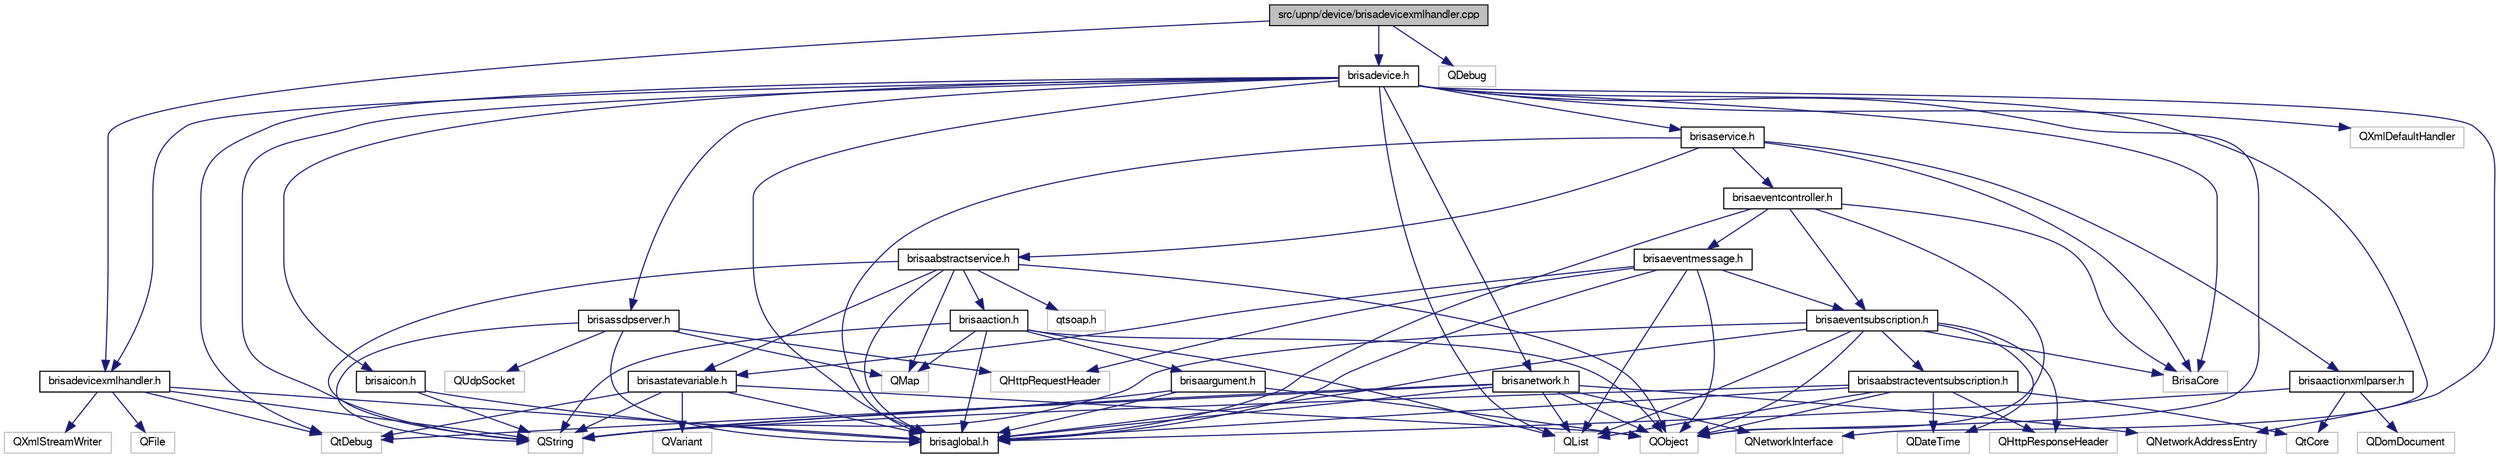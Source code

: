 digraph G
{
  bgcolor="transparent";
  edge [fontname="FreeSans",fontsize="10",labelfontname="FreeSans",labelfontsize="10"];
  node [fontname="FreeSans",fontsize="10",shape=record];
  Node1 [label="src/upnp/device/brisadevicexmlhandler.cpp",height=0.2,width=0.4,color="black", fillcolor="grey75", style="filled" fontcolor="black"];
  Node1 -> Node2 [color="midnightblue",fontsize="10",style="solid"];
  Node2 [label="brisadevicexmlhandler.h",height=0.2,width=0.4,color="black",URL="$brisadevicexmlhandler_8h.html"];
  Node2 -> Node3 [color="midnightblue",fontsize="10",style="solid"];
  Node3 [label="QXmlStreamWriter",height=0.2,width=0.4,color="grey75"];
  Node2 -> Node4 [color="midnightblue",fontsize="10",style="solid"];
  Node4 [label="QString",height=0.2,width=0.4,color="grey75"];
  Node2 -> Node5 [color="midnightblue",fontsize="10",style="solid"];
  Node5 [label="QFile",height=0.2,width=0.4,color="grey75"];
  Node2 -> Node6 [color="midnightblue",fontsize="10",style="solid"];
  Node6 [label="QtDebug",height=0.2,width=0.4,color="grey75"];
  Node2 -> Node7 [color="midnightblue",fontsize="10",style="solid"];
  Node7 [label="brisaglobal.h",height=0.2,width=0.4,color="black",URL="$brisaglobal_8h.html"];
  Node1 -> Node8 [color="midnightblue",fontsize="10",style="solid"];
  Node8 [label="brisadevice.h",height=0.2,width=0.4,color="black",URL="$brisadevice_8h.html"];
  Node8 -> Node4 [color="midnightblue",fontsize="10",style="solid"];
  Node8 -> Node9 [color="midnightblue",fontsize="10",style="solid"];
  Node9 [label="QList",height=0.2,width=0.4,color="grey75"];
  Node8 -> Node10 [color="midnightblue",fontsize="10",style="solid"];
  Node10 [label="QXmlDefaultHandler",height=0.2,width=0.4,color="grey75"];
  Node8 -> Node11 [color="midnightblue",fontsize="10",style="solid"];
  Node11 [label="QNetworkInterface",height=0.2,width=0.4,color="grey75"];
  Node8 -> Node12 [color="midnightblue",fontsize="10",style="solid"];
  Node12 [label="QNetworkAddressEntry",height=0.2,width=0.4,color="grey75"];
  Node8 -> Node6 [color="midnightblue",fontsize="10",style="solid"];
  Node8 -> Node13 [color="midnightblue",fontsize="10",style="solid"];
  Node13 [label="QObject",height=0.2,width=0.4,color="grey75"];
  Node8 -> Node14 [color="midnightblue",fontsize="10",style="solid"];
  Node14 [label="BrisaCore",height=0.2,width=0.4,color="grey75"];
  Node8 -> Node15 [color="midnightblue",fontsize="10",style="solid"];
  Node15 [label="brisanetwork.h",height=0.2,width=0.4,color="black",URL="$brisanetwork_8h.html"];
  Node15 -> Node4 [color="midnightblue",fontsize="10",style="solid"];
  Node15 -> Node9 [color="midnightblue",fontsize="10",style="solid"];
  Node15 -> Node11 [color="midnightblue",fontsize="10",style="solid"];
  Node15 -> Node12 [color="midnightblue",fontsize="10",style="solid"];
  Node15 -> Node6 [color="midnightblue",fontsize="10",style="solid"];
  Node15 -> Node13 [color="midnightblue",fontsize="10",style="solid"];
  Node15 -> Node7 [color="midnightblue",fontsize="10",style="solid"];
  Node8 -> Node2 [color="midnightblue",fontsize="10",style="solid"];
  Node8 -> Node16 [color="midnightblue",fontsize="10",style="solid"];
  Node16 [label="brisaservice.h",height=0.2,width=0.4,color="black",URL="$brisaservice_8h.html"];
  Node16 -> Node17 [color="midnightblue",fontsize="10",style="solid"];
  Node17 [label="brisaabstractservice.h",height=0.2,width=0.4,color="black",URL="$brisaabstractservice_8h.html"];
  Node17 -> Node18 [color="midnightblue",fontsize="10",style="solid"];
  Node18 [label="brisaaction.h",height=0.2,width=0.4,color="black",URL="$brisaaction_8h.html"];
  Node18 -> Node19 [color="midnightblue",fontsize="10",style="solid"];
  Node19 [label="brisaargument.h",height=0.2,width=0.4,color="black",URL="$brisaargument_8h.html"];
  Node19 -> Node13 [color="midnightblue",fontsize="10",style="solid"];
  Node19 -> Node4 [color="midnightblue",fontsize="10",style="solid"];
  Node19 -> Node7 [color="midnightblue",fontsize="10",style="solid"];
  Node18 -> Node7 [color="midnightblue",fontsize="10",style="solid"];
  Node18 -> Node4 [color="midnightblue",fontsize="10",style="solid"];
  Node18 -> Node9 [color="midnightblue",fontsize="10",style="solid"];
  Node18 -> Node20 [color="midnightblue",fontsize="10",style="solid"];
  Node20 [label="QMap",height=0.2,width=0.4,color="grey75"];
  Node18 -> Node13 [color="midnightblue",fontsize="10",style="solid"];
  Node17 -> Node21 [color="midnightblue",fontsize="10",style="solid"];
  Node21 [label="brisastatevariable.h",height=0.2,width=0.4,color="black",URL="$brisastatevariable_8h.html"];
  Node21 -> Node4 [color="midnightblue",fontsize="10",style="solid"];
  Node21 -> Node22 [color="midnightblue",fontsize="10",style="solid"];
  Node22 [label="QVariant",height=0.2,width=0.4,color="grey75"];
  Node21 -> Node13 [color="midnightblue",fontsize="10",style="solid"];
  Node21 -> Node6 [color="midnightblue",fontsize="10",style="solid"];
  Node21 -> Node7 [color="midnightblue",fontsize="10",style="solid"];
  Node17 -> Node7 [color="midnightblue",fontsize="10",style="solid"];
  Node17 -> Node23 [color="midnightblue",fontsize="10",style="solid"];
  Node23 [label="qtsoap.h",height=0.2,width=0.4,color="grey75"];
  Node17 -> Node20 [color="midnightblue",fontsize="10",style="solid"];
  Node17 -> Node4 [color="midnightblue",fontsize="10",style="solid"];
  Node17 -> Node13 [color="midnightblue",fontsize="10",style="solid"];
  Node16 -> Node7 [color="midnightblue",fontsize="10",style="solid"];
  Node16 -> Node24 [color="midnightblue",fontsize="10",style="solid"];
  Node24 [label="brisaeventcontroller.h",height=0.2,width=0.4,color="black",URL="$brisaeventcontroller_8h.html"];
  Node24 -> Node25 [color="midnightblue",fontsize="10",style="solid"];
  Node25 [label="brisaeventmessage.h",height=0.2,width=0.4,color="black",URL="$brisaeventmessage_8h.html"];
  Node25 -> Node13 [color="midnightblue",fontsize="10",style="solid"];
  Node25 -> Node9 [color="midnightblue",fontsize="10",style="solid"];
  Node25 -> Node26 [color="midnightblue",fontsize="10",style="solid"];
  Node26 [label="QHttpRequestHeader",height=0.2,width=0.4,color="grey75"];
  Node25 -> Node21 [color="midnightblue",fontsize="10",style="solid"];
  Node25 -> Node27 [color="midnightblue",fontsize="10",style="solid"];
  Node27 [label="brisaeventsubscription.h",height=0.2,width=0.4,color="black",URL="$brisaeventsubscription_8h.html"];
  Node27 -> Node28 [color="midnightblue",fontsize="10",style="solid"];
  Node28 [label="brisaabstracteventsubscription.h",height=0.2,width=0.4,color="black",URL="$brisaabstracteventsubscription_8h.html"];
  Node28 -> Node29 [color="midnightblue",fontsize="10",style="solid"];
  Node29 [label="QDateTime",height=0.2,width=0.4,color="grey75"];
  Node28 -> Node9 [color="midnightblue",fontsize="10",style="solid"];
  Node28 -> Node4 [color="midnightblue",fontsize="10",style="solid"];
  Node28 -> Node30 [color="midnightblue",fontsize="10",style="solid"];
  Node30 [label="QHttpResponseHeader",height=0.2,width=0.4,color="grey75"];
  Node28 -> Node13 [color="midnightblue",fontsize="10",style="solid"];
  Node28 -> Node31 [color="midnightblue",fontsize="10",style="solid"];
  Node31 [label="QtCore",height=0.2,width=0.4,color="grey75"];
  Node28 -> Node7 [color="midnightblue",fontsize="10",style="solid"];
  Node27 -> Node7 [color="midnightblue",fontsize="10",style="solid"];
  Node27 -> Node14 [color="midnightblue",fontsize="10",style="solid"];
  Node27 -> Node29 [color="midnightblue",fontsize="10",style="solid"];
  Node27 -> Node9 [color="midnightblue",fontsize="10",style="solid"];
  Node27 -> Node4 [color="midnightblue",fontsize="10",style="solid"];
  Node27 -> Node30 [color="midnightblue",fontsize="10",style="solid"];
  Node27 -> Node13 [color="midnightblue",fontsize="10",style="solid"];
  Node25 -> Node7 [color="midnightblue",fontsize="10",style="solid"];
  Node24 -> Node27 [color="midnightblue",fontsize="10",style="solid"];
  Node24 -> Node7 [color="midnightblue",fontsize="10",style="solid"];
  Node24 -> Node14 [color="midnightblue",fontsize="10",style="solid"];
  Node24 -> Node13 [color="midnightblue",fontsize="10",style="solid"];
  Node16 -> Node32 [color="midnightblue",fontsize="10",style="solid"];
  Node32 [label="brisaactionxmlparser.h",height=0.2,width=0.4,color="black",URL="$brisaactionxmlparser_8h.html"];
  Node32 -> Node31 [color="midnightblue",fontsize="10",style="solid"];
  Node32 -> Node33 [color="midnightblue",fontsize="10",style="solid"];
  Node33 [label="QDomDocument",height=0.2,width=0.4,color="grey75"];
  Node32 -> Node7 [color="midnightblue",fontsize="10",style="solid"];
  Node16 -> Node14 [color="midnightblue",fontsize="10",style="solid"];
  Node8 -> Node34 [color="midnightblue",fontsize="10",style="solid"];
  Node34 [label="brisassdpserver.h",height=0.2,width=0.4,color="black",URL="$brisassdpserver_8h.html"];
  Node34 -> Node35 [color="midnightblue",fontsize="10",style="solid"];
  Node35 [label="QUdpSocket",height=0.2,width=0.4,color="grey75"];
  Node34 -> Node26 [color="midnightblue",fontsize="10",style="solid"];
  Node34 -> Node20 [color="midnightblue",fontsize="10",style="solid"];
  Node34 -> Node4 [color="midnightblue",fontsize="10",style="solid"];
  Node34 -> Node7 [color="midnightblue",fontsize="10",style="solid"];
  Node8 -> Node36 [color="midnightblue",fontsize="10",style="solid"];
  Node36 [label="brisaicon.h",height=0.2,width=0.4,color="black",URL="$brisaicon_8h.html"];
  Node36 -> Node4 [color="midnightblue",fontsize="10",style="solid"];
  Node36 -> Node7 [color="midnightblue",fontsize="10",style="solid"];
  Node8 -> Node7 [color="midnightblue",fontsize="10",style="solid"];
  Node1 -> Node37 [color="midnightblue",fontsize="10",style="solid"];
  Node37 [label="QDebug",height=0.2,width=0.4,color="grey75"];
}
